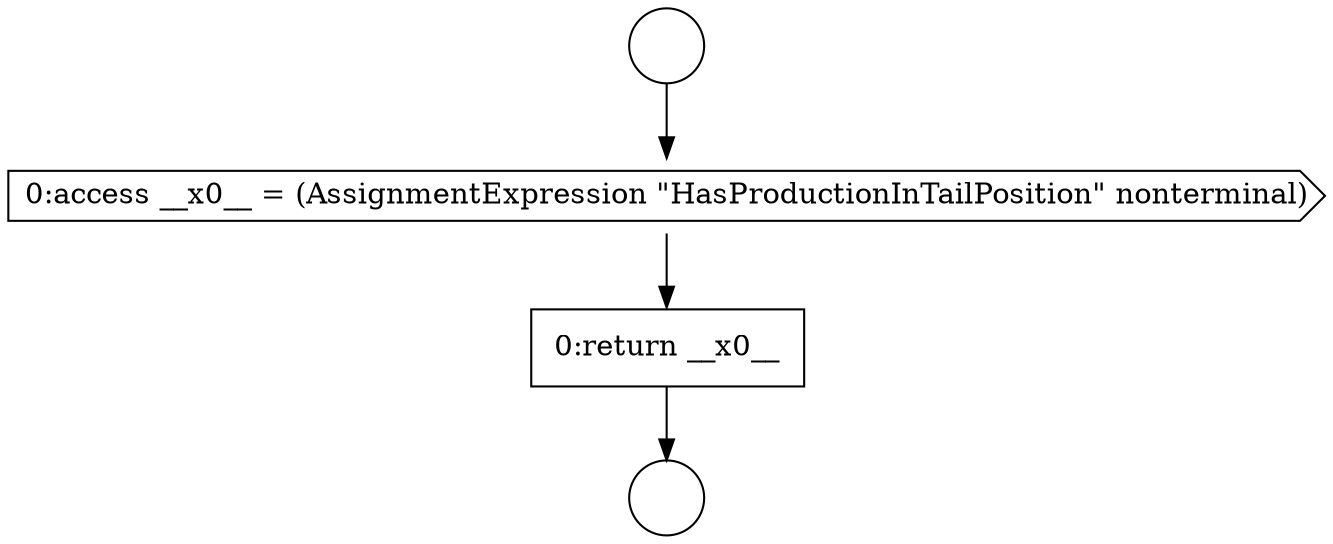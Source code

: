 digraph {
  node8590 [shape=circle label=" " color="black" fillcolor="white" style=filled]
  node8592 [shape=cds, label=<<font color="black">0:access __x0__ = (AssignmentExpression &quot;HasProductionInTailPosition&quot; nonterminal)</font>> color="black" fillcolor="white" style=filled]
  node8593 [shape=none, margin=0, label=<<font color="black">
    <table border="0" cellborder="1" cellspacing="0" cellpadding="10">
      <tr><td align="left">0:return __x0__</td></tr>
    </table>
  </font>> color="black" fillcolor="white" style=filled]
  node8591 [shape=circle label=" " color="black" fillcolor="white" style=filled]
  node8590 -> node8592 [ color="black"]
  node8592 -> node8593 [ color="black"]
  node8593 -> node8591 [ color="black"]
}
